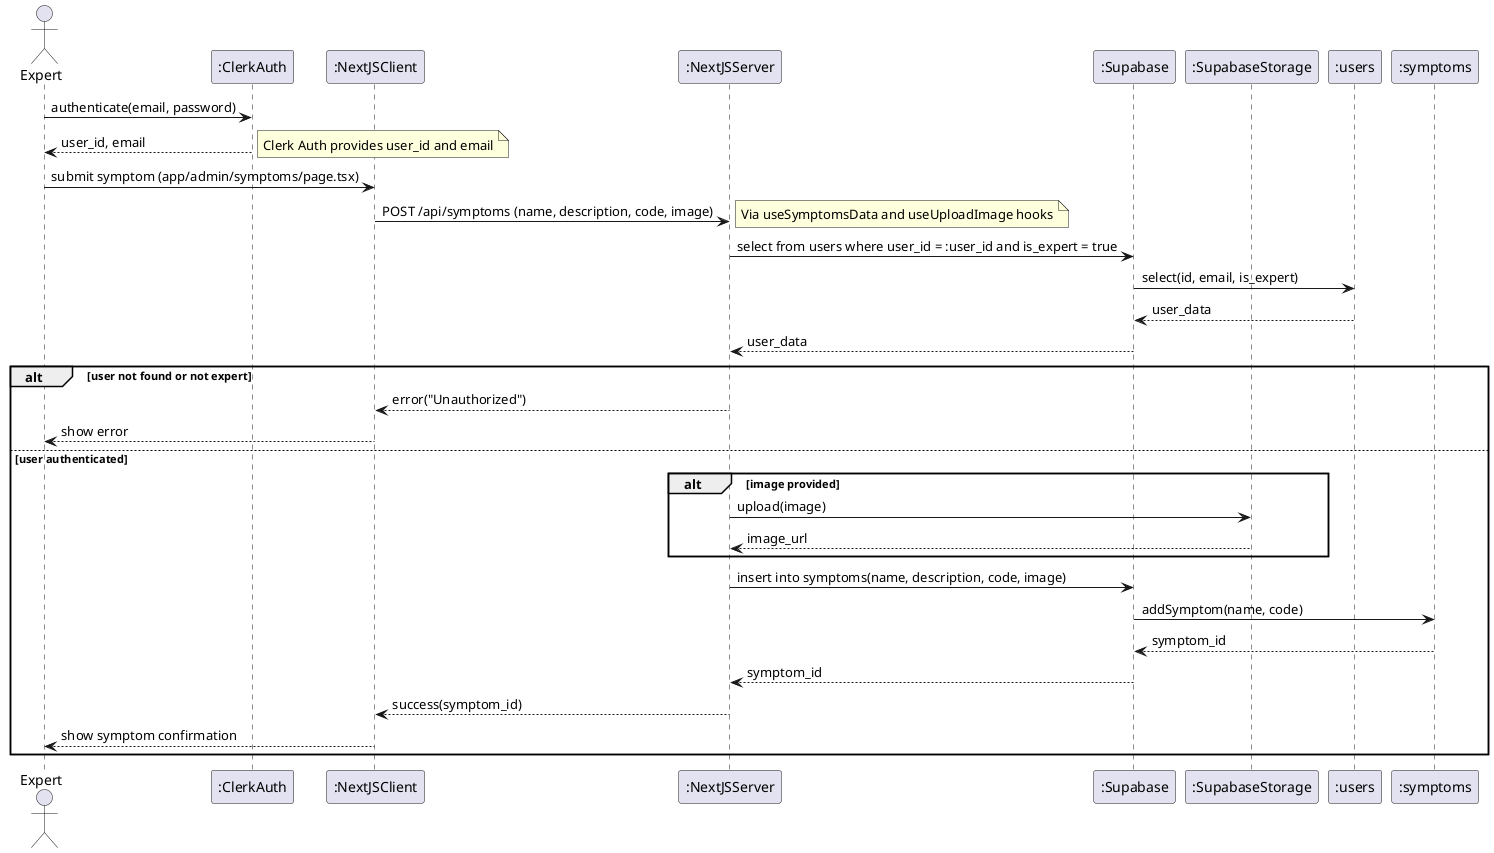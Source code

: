 @startuml
actor Expert
participant ":ClerkAuth" as ClerkAuth
participant ":NextJSClient" as Client
participant ":NextJSServer" as Server
participant ":Supabase" as Supabase
participant ":SupabaseStorage" as Storage
participant ":users" as Users
participant ":symptoms" as Symptoms

' Expert login
Expert -> ClerkAuth: authenticate(email, password)
ClerkAuth --> Expert: user_id, email
note right: Clerk Auth provides user_id and email

' Expert menambah gejala
Expert -> Client: submit symptom (app/admin/symptoms/page.tsx)
Client -> Server: POST /api/symptoms (name, description, code, image)
note right: Via useSymptomsData and useUploadImage hooks

' Server memvalidasi pengguna
Server -> Supabase: select from users where user_id = :user_id and is_expert = true
Supabase -> Users: select(id, email, is_expert)
Users --> Supabase: user_data
Supabase --> Server: user_data
alt user not found or not expert
  Server --> Client: error("Unauthorized")
  Client --> Expert: show error
else user authenticated
  ' Server mengunggah gambar (jika ada)
  alt image provided
    Server -> Storage: upload(image)
    Storage --> Server: image_url
  end

  ' Server menyimpan gejala
  Server -> Supabase: insert into symptoms(name, description, code, image)
  Supabase -> Symptoms: addSymptom(name, code)
  Symptoms --> Supabase: symptom_id
  Supabase --> Server: symptom_id
  Server --> Client: success(symptom_id)
  Client --> Expert: show symptom confirmation
end

@enduml